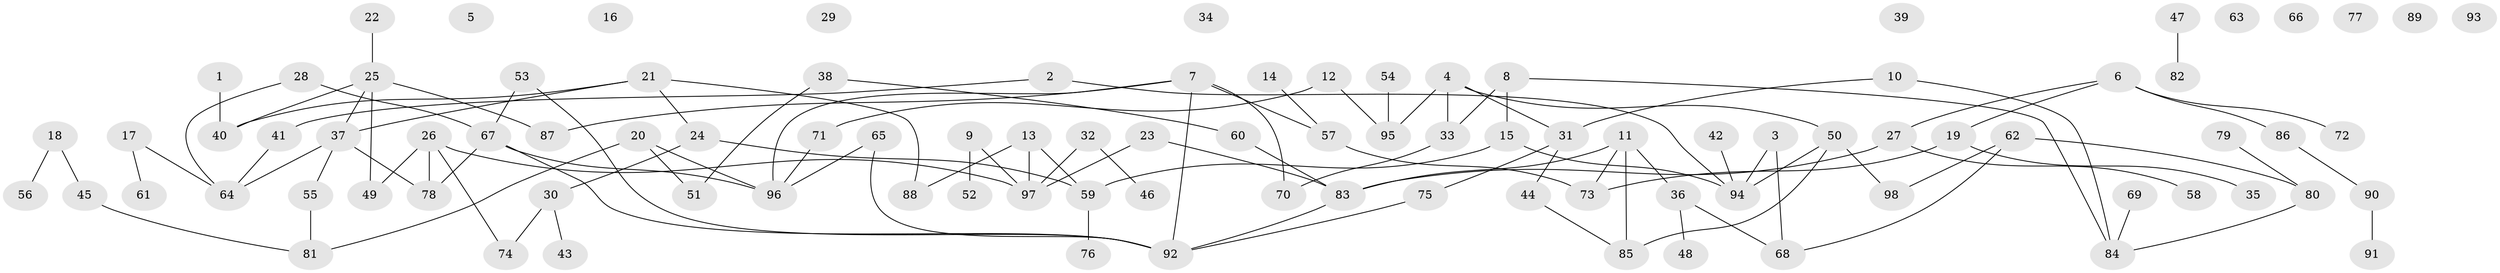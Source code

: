 // coarse degree distribution, {1: 0.23529411764705882, 2: 0.2647058823529412, 8: 0.04411764705882353, 0: 0.14705882352941177, 3: 0.16176470588235295, 4: 0.08823529411764706, 11: 0.014705882352941176, 5: 0.029411764705882353, 6: 0.014705882352941176}
// Generated by graph-tools (version 1.1) at 2025/16/03/04/25 18:16:46]
// undirected, 98 vertices, 112 edges
graph export_dot {
graph [start="1"]
  node [color=gray90,style=filled];
  1;
  2;
  3;
  4;
  5;
  6;
  7;
  8;
  9;
  10;
  11;
  12;
  13;
  14;
  15;
  16;
  17;
  18;
  19;
  20;
  21;
  22;
  23;
  24;
  25;
  26;
  27;
  28;
  29;
  30;
  31;
  32;
  33;
  34;
  35;
  36;
  37;
  38;
  39;
  40;
  41;
  42;
  43;
  44;
  45;
  46;
  47;
  48;
  49;
  50;
  51;
  52;
  53;
  54;
  55;
  56;
  57;
  58;
  59;
  60;
  61;
  62;
  63;
  64;
  65;
  66;
  67;
  68;
  69;
  70;
  71;
  72;
  73;
  74;
  75;
  76;
  77;
  78;
  79;
  80;
  81;
  82;
  83;
  84;
  85;
  86;
  87;
  88;
  89;
  90;
  91;
  92;
  93;
  94;
  95;
  96;
  97;
  98;
  1 -- 40;
  2 -- 41;
  2 -- 94;
  3 -- 68;
  3 -- 94;
  4 -- 31;
  4 -- 33;
  4 -- 50;
  4 -- 95;
  6 -- 19;
  6 -- 27;
  6 -- 72;
  6 -- 86;
  7 -- 57;
  7 -- 70;
  7 -- 87;
  7 -- 92;
  7 -- 96;
  8 -- 15;
  8 -- 33;
  8 -- 84;
  9 -- 52;
  9 -- 97;
  10 -- 31;
  10 -- 84;
  11 -- 36;
  11 -- 73;
  11 -- 83;
  11 -- 85;
  12 -- 71;
  12 -- 95;
  13 -- 59;
  13 -- 88;
  13 -- 97;
  14 -- 57;
  15 -- 59;
  15 -- 94;
  17 -- 61;
  17 -- 64;
  18 -- 45;
  18 -- 56;
  19 -- 35;
  19 -- 73;
  20 -- 51;
  20 -- 81;
  20 -- 96;
  21 -- 24;
  21 -- 37;
  21 -- 40;
  21 -- 88;
  22 -- 25;
  23 -- 83;
  23 -- 97;
  24 -- 30;
  24 -- 59;
  25 -- 37;
  25 -- 40;
  25 -- 49;
  25 -- 87;
  26 -- 49;
  26 -- 74;
  26 -- 78;
  26 -- 97;
  27 -- 58;
  27 -- 83;
  28 -- 64;
  28 -- 67;
  30 -- 43;
  30 -- 74;
  31 -- 44;
  31 -- 75;
  32 -- 46;
  32 -- 97;
  33 -- 70;
  36 -- 48;
  36 -- 68;
  37 -- 55;
  37 -- 64;
  37 -- 78;
  38 -- 51;
  38 -- 60;
  41 -- 64;
  42 -- 94;
  44 -- 85;
  45 -- 81;
  47 -- 82;
  50 -- 85;
  50 -- 94;
  50 -- 98;
  53 -- 67;
  53 -- 92;
  54 -- 95;
  55 -- 81;
  57 -- 73;
  59 -- 76;
  60 -- 83;
  62 -- 68;
  62 -- 80;
  62 -- 98;
  65 -- 92;
  65 -- 96;
  67 -- 78;
  67 -- 92;
  67 -- 96;
  69 -- 84;
  71 -- 96;
  75 -- 92;
  79 -- 80;
  80 -- 84;
  83 -- 92;
  86 -- 90;
  90 -- 91;
}
